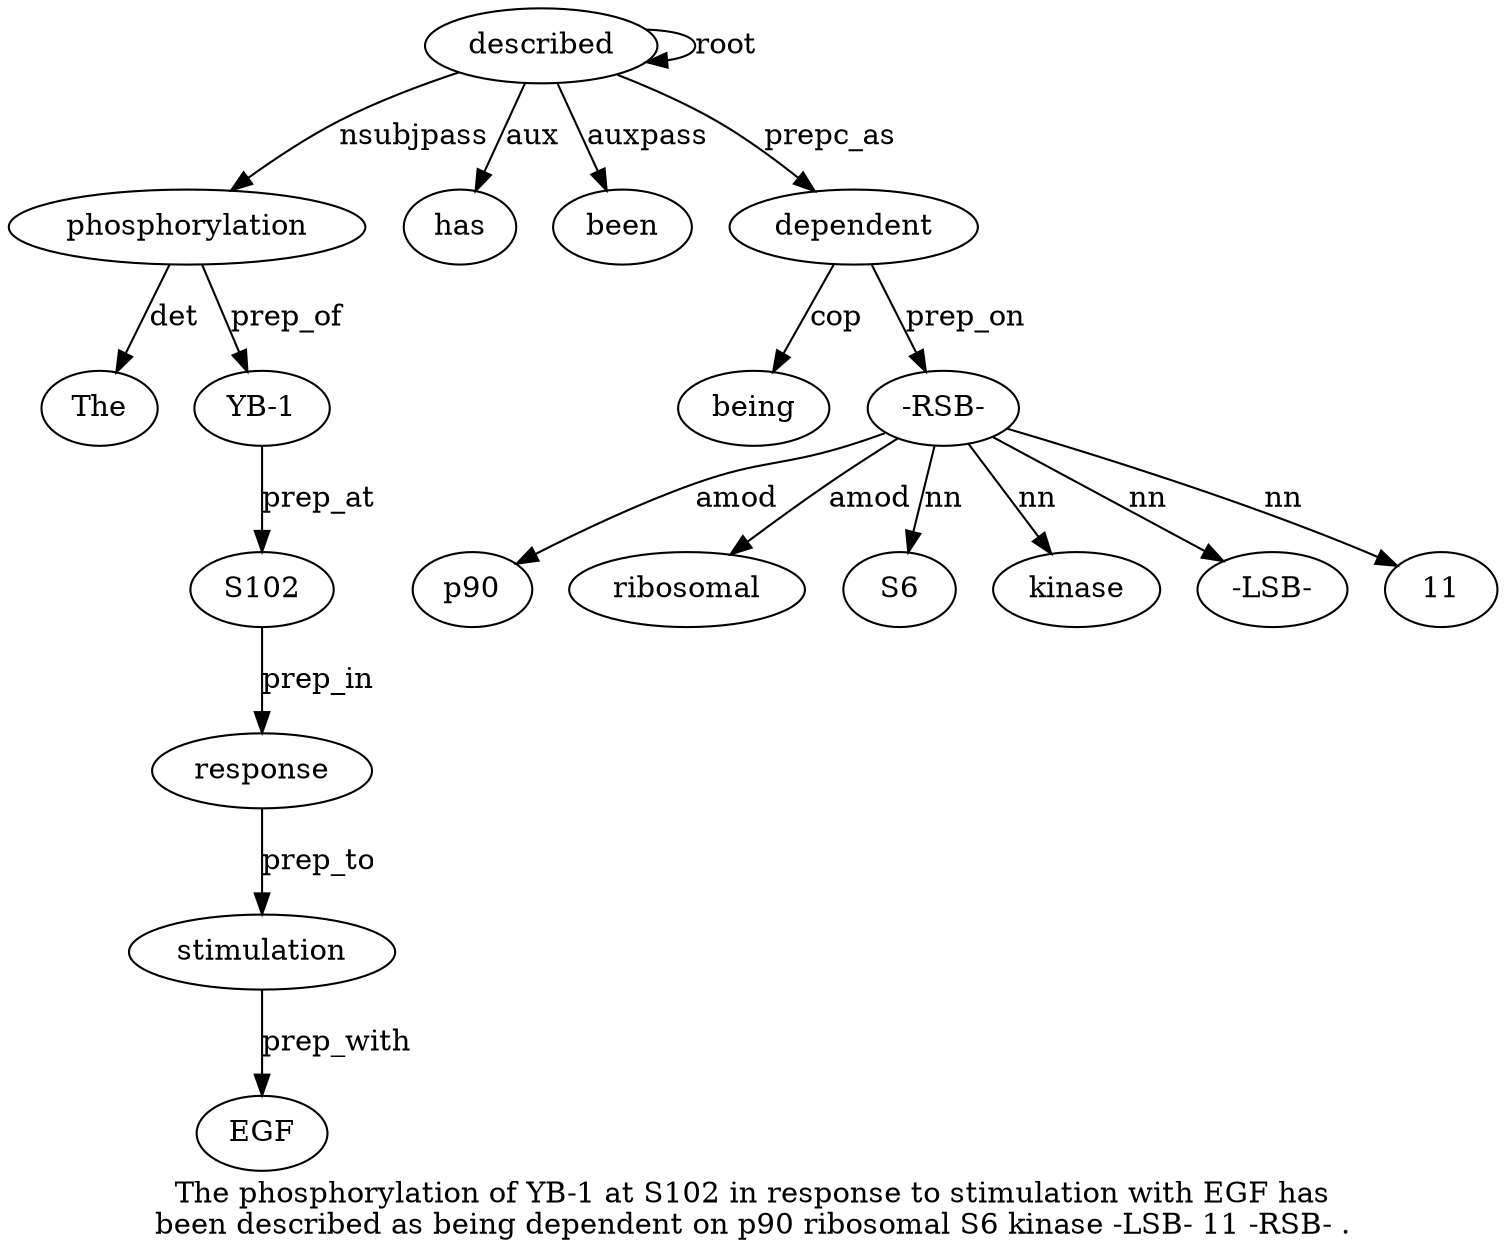 digraph "The phosphorylation of YB-1 at S102 in response to stimulation with EGF has been described as being dependent on p90 ribosomal S6 kinase -LSB- 11 -RSB- ." {
label="The phosphorylation of YB-1 at S102 in response to stimulation with EGF has
been described as being dependent on p90 ribosomal S6 kinase -LSB- 11 -RSB- .";
phosphorylation2 [style=filled, fillcolor=white, label=phosphorylation];
The1 [style=filled, fillcolor=white, label=The];
phosphorylation2 -> The1  [label=det];
described15 [style=filled, fillcolor=white, label=described];
described15 -> phosphorylation2  [label=nsubjpass];
"YB-14" [style=filled, fillcolor=white, label="YB-1"];
phosphorylation2 -> "YB-14"  [label=prep_of];
S1026 [style=filled, fillcolor=white, label=S102];
"YB-14" -> S1026  [label=prep_at];
response8 [style=filled, fillcolor=white, label=response];
S1026 -> response8  [label=prep_in];
stimulation10 [style=filled, fillcolor=white, label=stimulation];
response8 -> stimulation10  [label=prep_to];
EGF12 [style=filled, fillcolor=white, label=EGF];
stimulation10 -> EGF12  [label=prep_with];
has13 [style=filled, fillcolor=white, label=has];
described15 -> has13  [label=aux];
been14 [style=filled, fillcolor=white, label=been];
described15 -> been14  [label=auxpass];
described15 -> described15  [label=root];
dependent18 [style=filled, fillcolor=white, label=dependent];
being17 [style=filled, fillcolor=white, label=being];
dependent18 -> being17  [label=cop];
described15 -> dependent18  [label=prepc_as];
"-RSB-26" [style=filled, fillcolor=white, label="-RSB-"];
p902 [style=filled, fillcolor=white, label=p90];
"-RSB-26" -> p902  [label=amod];
ribosomal21 [style=filled, fillcolor=white, label=ribosomal];
"-RSB-26" -> ribosomal21  [label=amod];
S622 [style=filled, fillcolor=white, label=S6];
"-RSB-26" -> S622  [label=nn];
kinase23 [style=filled, fillcolor=white, label=kinase];
"-RSB-26" -> kinase23  [label=nn];
"-LSB-24" [style=filled, fillcolor=white, label="-LSB-"];
"-RSB-26" -> "-LSB-24"  [label=nn];
1125 [style=filled, fillcolor=white, label=11];
"-RSB-26" -> 1125  [label=nn];
dependent18 -> "-RSB-26"  [label=prep_on];
}
